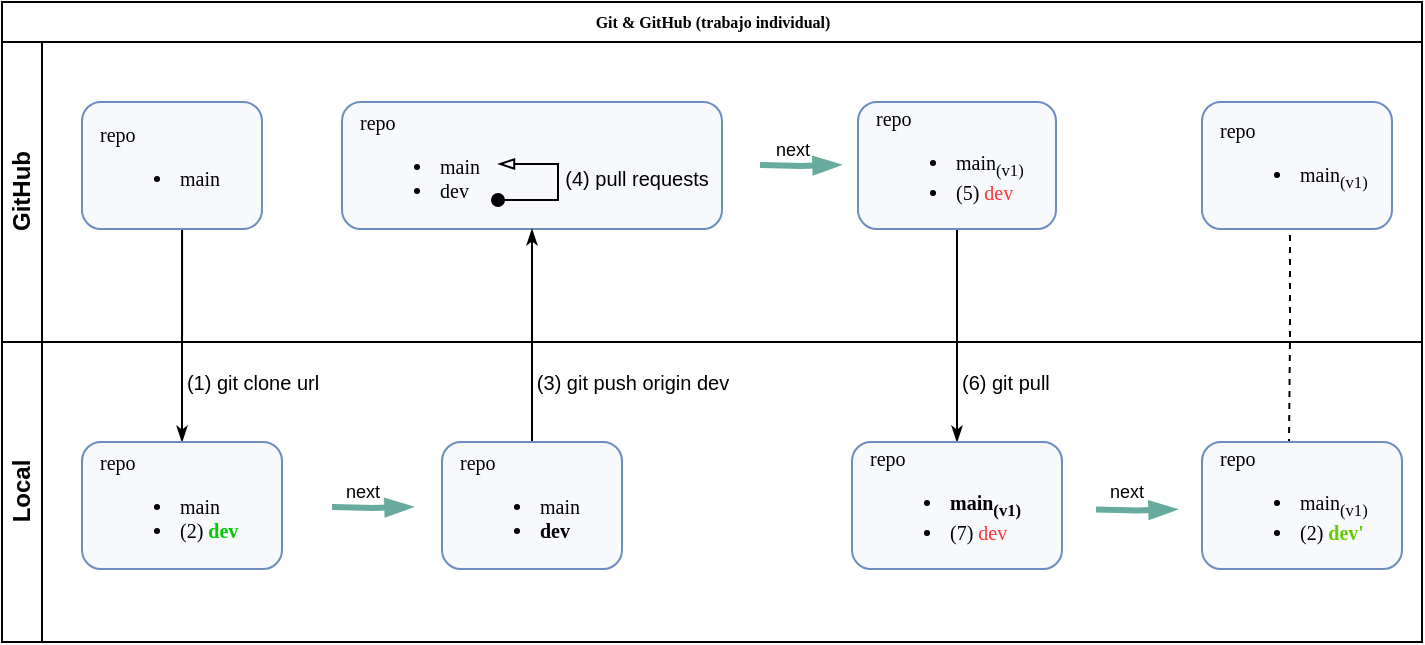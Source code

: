 <mxfile version="15.5.8" type="github">
  <diagram name="Page-1" id="c7488fd3-1785-93aa-aadb-54a6760d102a">
    <mxGraphModel dx="946" dy="591" grid="1" gridSize="10" guides="1" tooltips="1" connect="1" arrows="1" fold="1" page="1" pageScale="1" pageWidth="1100" pageHeight="850" background="none" math="0" shadow="0">
      <root>
        <mxCell id="0" />
        <mxCell id="1" parent="0" />
        <mxCell id="2b4e8129b02d487f-1" value="Git &amp;amp; GitHub (trabajo individual)" style="swimlane;html=1;childLayout=stackLayout;horizontal=1;startSize=20;horizontalStack=0;rounded=0;shadow=0;labelBackgroundColor=none;strokeWidth=1;fontFamily=Verdana;fontSize=8;align=center;" parent="1" vertex="1">
          <mxGeometry x="180" y="70" width="710" height="320" as="geometry" />
        </mxCell>
        <mxCell id="2b4e8129b02d487f-24" style="edgeStyle=orthogonalEdgeStyle;rounded=0;html=1;labelBackgroundColor=none;startArrow=none;startFill=0;startSize=5;endArrow=classicThin;endFill=1;endSize=5;jettySize=auto;orthogonalLoop=1;strokeWidth=1;fontFamily=Verdana;fontSize=8;entryX=0.5;entryY=0;entryDx=0;entryDy=0;exitX=0.556;exitY=0.945;exitDx=0;exitDy=0;exitPerimeter=0;" parent="2b4e8129b02d487f-1" source="2b4e8129b02d487f-6" target="4puBNBnCgwYLjHy2vO-K-1" edge="1">
          <mxGeometry relative="1" as="geometry">
            <mxPoint x="85.0" y="220" as="targetPoint" />
            <mxPoint x="90" y="120" as="sourcePoint" />
          </mxGeometry>
        </mxCell>
        <mxCell id="2b4e8129b02d487f-2" value="GitHub" style="swimlane;html=1;startSize=20;horizontal=0;" parent="2b4e8129b02d487f-1" vertex="1">
          <mxGeometry y="20" width="710" height="150" as="geometry" />
        </mxCell>
        <mxCell id="4puBNBnCgwYLjHy2vO-K-8" value="repo&lt;br&gt;&lt;ul&gt;&lt;li&gt;main&lt;/li&gt;&lt;li&gt;dev&lt;/li&gt;&lt;/ul&gt;" style="rounded=1;whiteSpace=wrap;html=1;shadow=0;labelBackgroundColor=none;strokeWidth=1;fontFamily=Verdana;fontSize=10;align=left;spacingLeft=7;fillColor=#F7F9FC;strokeColor=#6c8ebf;" parent="2b4e8129b02d487f-2" vertex="1">
          <mxGeometry x="170" y="30" width="190" height="63.5" as="geometry" />
        </mxCell>
        <mxCell id="2b4e8129b02d487f-6" value="repo&lt;br style=&quot;font-size: 10px&quot;&gt;&lt;ul style=&quot;font-size: 10px&quot;&gt;&lt;li style=&quot;font-size: 10px&quot;&gt;&lt;span style=&quot;font-size: 10px&quot;&gt;main&lt;/span&gt;&lt;/li&gt;&lt;/ul&gt;" style="rounded=1;whiteSpace=wrap;html=1;shadow=0;labelBackgroundColor=none;strokeWidth=1;fontFamily=Verdana;fontSize=10;align=left;spacingLeft=7;fillColor=#F7F9FC;strokeColor=#6c8ebf;" parent="2b4e8129b02d487f-2" vertex="1">
          <mxGeometry x="40" y="30" width="90" height="63.5" as="geometry" />
        </mxCell>
        <mxCell id="4puBNBnCgwYLjHy2vO-K-12" value="" style="endArrow=blockThin;html=1;rounded=0;fontSize=10;strokeWidth=1;endFill=0;startArrow=oval;startFill=1;" parent="2b4e8129b02d487f-2" edge="1">
          <mxGeometry width="50" height="50" relative="1" as="geometry">
            <mxPoint x="248" y="79" as="sourcePoint" />
            <mxPoint x="248" y="61" as="targetPoint" />
            <Array as="points">
              <mxPoint x="278" y="79" />
              <mxPoint x="278" y="61" />
            </Array>
          </mxGeometry>
        </mxCell>
        <mxCell id="4puBNBnCgwYLjHy2vO-K-13" value="(4) pull requests" style="text;html=1;align=center;verticalAlign=middle;resizable=0;points=[];autosize=1;strokeColor=none;fillColor=none;fontSize=10;" parent="2b4e8129b02d487f-2" vertex="1">
          <mxGeometry x="272" y="58" width="90" height="20" as="geometry" />
        </mxCell>
        <mxCell id="Iaq63VmZjsUIfGBuJp-A-9" style="edgeStyle=orthogonalEdgeStyle;rounded=0;orthogonalLoop=1;jettySize=auto;html=1;fontColor=#66CC00;startArrow=none;startFill=0;endArrow=blockThin;endFill=1;startSize=2;endSize=6;strokeColor=#67AB9F;strokeWidth=3;" parent="2b4e8129b02d487f-2" edge="1">
          <mxGeometry relative="1" as="geometry">
            <mxPoint x="419.0" y="61.46" as="targetPoint" />
            <mxPoint x="379" y="61.46" as="sourcePoint" />
          </mxGeometry>
        </mxCell>
        <mxCell id="T4kMZa4m3CAqi5KVfRAU-2" value="&lt;font style=&quot;font-size: 9px&quot;&gt;next&lt;/font&gt;" style="text;html=1;align=center;verticalAlign=middle;resizable=0;points=[];autosize=1;strokeColor=none;fillColor=none;" vertex="1" parent="2b4e8129b02d487f-2">
          <mxGeometry x="380" y="43" width="30" height="20" as="geometry" />
        </mxCell>
        <mxCell id="2b4e8129b02d487f-4" value="Local" style="swimlane;html=1;startSize=20;horizontal=0;" parent="2b4e8129b02d487f-1" vertex="1">
          <mxGeometry y="170" width="710" height="150" as="geometry" />
        </mxCell>
        <mxCell id="4puBNBnCgwYLjHy2vO-K-1" value="repo&lt;br style=&quot;font-size: 10px&quot;&gt;&lt;ul style=&quot;font-size: 10px&quot;&gt;&lt;li style=&quot;font-size: 10px&quot;&gt;&lt;span style=&quot;font-size: 10px&quot;&gt;main&lt;/span&gt;&lt;/li&gt;&lt;li style=&quot;font-size: 10px&quot;&gt;&lt;span style=&quot;font-size: 10px&quot;&gt;(2) &lt;font color=&quot;#00cc00&quot; style=&quot;font-weight: bold&quot;&gt;dev&lt;/font&gt;&lt;/span&gt;&lt;/li&gt;&lt;/ul&gt;" style="rounded=1;whiteSpace=wrap;html=1;shadow=0;labelBackgroundColor=none;strokeWidth=1;fontFamily=Verdana;fontSize=10;align=left;spacingLeft=7;fillColor=#F7F9FC;strokeColor=#6c8ebf;" parent="2b4e8129b02d487f-4" vertex="1">
          <mxGeometry x="40" y="50" width="100" height="63.5" as="geometry" />
        </mxCell>
        <mxCell id="4puBNBnCgwYLjHy2vO-K-2" value="&lt;font style=&quot;font-size: 10px&quot;&gt;(1) git clone url&lt;/font&gt;" style="text;html=1;align=center;verticalAlign=middle;resizable=0;points=[];autosize=1;strokeColor=none;fillColor=none;" parent="2b4e8129b02d487f-4" vertex="1">
          <mxGeometry x="85" y="10" width="80" height="20" as="geometry" />
        </mxCell>
        <mxCell id="4puBNBnCgwYLjHy2vO-K-10" value="&lt;font style=&quot;font-size: 10px&quot;&gt;(3) git push origin dev&lt;/font&gt;" style="text;html=1;align=center;verticalAlign=middle;resizable=0;points=[];autosize=1;strokeColor=none;fillColor=none;" parent="2b4e8129b02d487f-4" vertex="1">
          <mxGeometry x="260" y="10" width="110" height="20" as="geometry" />
        </mxCell>
        <mxCell id="4puBNBnCgwYLjHy2vO-K-17" value="&lt;font style=&quot;font-size: 10px&quot;&gt;(6) git pull&lt;/font&gt;" style="text;html=1;align=left;verticalAlign=middle;resizable=0;points=[];autosize=1;strokeColor=none;fillColor=none;" parent="2b4e8129b02d487f-4" vertex="1">
          <mxGeometry x="478" y="10" width="60" height="20" as="geometry" />
        </mxCell>
        <mxCell id="Iaq63VmZjsUIfGBuJp-A-8" style="edgeStyle=orthogonalEdgeStyle;rounded=0;orthogonalLoop=1;jettySize=auto;html=1;fontColor=#66CC00;startArrow=none;startFill=0;endArrow=blockThin;endFill=1;startSize=2;endSize=6;strokeColor=#67AB9F;strokeWidth=3;" parent="2b4e8129b02d487f-4" edge="1">
          <mxGeometry relative="1" as="geometry">
            <mxPoint x="205.0" y="82.46" as="targetPoint" />
            <mxPoint x="165" y="82.46" as="sourcePoint" />
          </mxGeometry>
        </mxCell>
        <mxCell id="Iaq63VmZjsUIfGBuJp-A-10" style="edgeStyle=orthogonalEdgeStyle;rounded=0;orthogonalLoop=1;jettySize=auto;html=1;fontColor=#66CC00;startArrow=none;startFill=0;endArrow=blockThin;endFill=1;startSize=2;endSize=6;strokeColor=#67AB9F;strokeWidth=3;" parent="2b4e8129b02d487f-4" edge="1">
          <mxGeometry relative="1" as="geometry">
            <mxPoint x="587.0" y="83.7" as="targetPoint" />
            <mxPoint x="547" y="83.7" as="sourcePoint" />
          </mxGeometry>
        </mxCell>
        <mxCell id="T4kMZa4m3CAqi5KVfRAU-1" value="&lt;font style=&quot;font-size: 9px&quot;&gt;next&lt;/font&gt;" style="text;html=1;align=center;verticalAlign=middle;resizable=0;points=[];autosize=1;strokeColor=none;fillColor=none;" vertex="1" parent="2b4e8129b02d487f-4">
          <mxGeometry x="165" y="64" width="30" height="20" as="geometry" />
        </mxCell>
        <mxCell id="T4kMZa4m3CAqi5KVfRAU-4" value="&lt;font style=&quot;font-size: 9px&quot;&gt;next&lt;/font&gt;" style="text;html=1;align=center;verticalAlign=middle;resizable=0;points=[];autosize=1;strokeColor=none;fillColor=none;" vertex="1" parent="2b4e8129b02d487f-4">
          <mxGeometry x="547" y="64" width="30" height="20" as="geometry" />
        </mxCell>
        <mxCell id="4puBNBnCgwYLjHy2vO-K-7" style="edgeStyle=orthogonalEdgeStyle;rounded=0;html=1;labelBackgroundColor=none;startArrow=classicThin;startFill=1;startSize=5;endArrow=none;endFill=0;endSize=5;jettySize=auto;orthogonalLoop=1;strokeWidth=1;fontFamily=Verdana;fontSize=8;entryX=0.5;entryY=0;entryDx=0;entryDy=0;" parent="1" source="4puBNBnCgwYLjHy2vO-K-8" target="4puBNBnCgwYLjHy2vO-K-9" edge="1">
          <mxGeometry relative="1" as="geometry">
            <mxPoint x="265.0" y="220" as="targetPoint" />
          </mxGeometry>
        </mxCell>
        <mxCell id="4puBNBnCgwYLjHy2vO-K-9" value="repo&lt;br style=&quot;font-size: 10px&quot;&gt;&lt;ul style=&quot;font-size: 10px&quot;&gt;&lt;li style=&quot;font-size: 10px&quot;&gt;&lt;span style=&quot;font-size: 10px&quot;&gt;main&lt;/span&gt;&lt;/li&gt;&lt;li style=&quot;font-size: 10px&quot;&gt;&lt;span style=&quot;font-size: 10px&quot;&gt;&lt;b&gt;dev&lt;/b&gt;&lt;/span&gt;&lt;/li&gt;&lt;/ul&gt;" style="rounded=1;whiteSpace=wrap;html=1;shadow=0;labelBackgroundColor=none;strokeWidth=1;fontFamily=Verdana;fontSize=10;align=left;spacingLeft=7;fillColor=#F7F9FC;strokeColor=#6c8ebf;" parent="1" vertex="1">
          <mxGeometry x="400" y="290" width="90" height="63.5" as="geometry" />
        </mxCell>
        <mxCell id="4puBNBnCgwYLjHy2vO-K-14" style="edgeStyle=orthogonalEdgeStyle;rounded=0;html=1;labelBackgroundColor=none;startArrow=none;startFill=0;startSize=5;endArrow=classicThin;endFill=1;endSize=5;jettySize=auto;orthogonalLoop=1;strokeWidth=1;fontFamily=Verdana;fontSize=8;entryX=0.5;entryY=0;entryDx=0;entryDy=0;" parent="1" source="4puBNBnCgwYLjHy2vO-K-16" target="4puBNBnCgwYLjHy2vO-K-15" edge="1">
          <mxGeometry relative="1" as="geometry">
            <mxPoint x="466.0" y="220" as="targetPoint" />
          </mxGeometry>
        </mxCell>
        <mxCell id="4puBNBnCgwYLjHy2vO-K-15" value="repo&lt;br style=&quot;font-size: 10px&quot;&gt;&lt;ul style=&quot;font-size: 10px&quot;&gt;&lt;li style=&quot;font-size: 10px&quot;&gt;&lt;span style=&quot;font-size: 10px&quot;&gt;&lt;b&gt;main&lt;sub&gt;(v1)&lt;/sub&gt;&lt;/b&gt;&lt;/span&gt;&lt;/li&gt;&lt;li&gt;(7)&lt;font color=&quot;#ff3333&quot;&gt;&amp;nbsp;dev&lt;/font&gt;&lt;/li&gt;&lt;/ul&gt;" style="rounded=1;whiteSpace=wrap;html=1;shadow=0;labelBackgroundColor=none;strokeWidth=1;fontFamily=Verdana;fontSize=10;align=left;spacingLeft=7;fillColor=#F7F9FC;strokeColor=#6c8ebf;" parent="1" vertex="1">
          <mxGeometry x="605" y="290" width="105" height="63.5" as="geometry" />
        </mxCell>
        <mxCell id="4puBNBnCgwYLjHy2vO-K-16" value="repo&lt;br&gt;&lt;ul&gt;&lt;li&gt;main&lt;sub&gt;(v1)&lt;/sub&gt;&lt;/li&gt;&lt;li&gt;(5)&lt;font color=&quot;#ff3333&quot;&gt; dev&lt;/font&gt;&lt;/li&gt;&lt;/ul&gt;" style="rounded=1;whiteSpace=wrap;html=1;shadow=0;labelBackgroundColor=none;strokeWidth=1;fontFamily=Verdana;fontSize=10;align=left;spacingLeft=7;fillColor=#F7F9FC;strokeColor=#6c8ebf;" parent="1" vertex="1">
          <mxGeometry x="608" y="120" width="99" height="63.5" as="geometry" />
        </mxCell>
        <mxCell id="Iaq63VmZjsUIfGBuJp-A-4" style="edgeStyle=orthogonalEdgeStyle;rounded=0;html=1;labelBackgroundColor=none;startArrow=none;startFill=0;startSize=5;endArrow=none;endFill=0;endSize=5;jettySize=auto;orthogonalLoop=1;strokeWidth=1;fontFamily=Verdana;fontSize=8;entryX=0.5;entryY=0;entryDx=0;entryDy=0;dashed=1;" parent="1" edge="1">
          <mxGeometry relative="1" as="geometry">
            <mxPoint x="823.5" y="290" as="targetPoint" />
            <mxPoint x="821" y="183.5" as="sourcePoint" />
            <Array as="points">
              <mxPoint x="824" y="184" />
              <mxPoint x="824" y="237" />
            </Array>
          </mxGeometry>
        </mxCell>
        <mxCell id="Iaq63VmZjsUIfGBuJp-A-5" value="repo&lt;br style=&quot;font-size: 10px&quot;&gt;&lt;ul style=&quot;font-size: 10px&quot;&gt;&lt;li style=&quot;font-size: 10px&quot;&gt;&lt;span style=&quot;font-size: 10px&quot;&gt;main&lt;sub&gt;(v1)&lt;/sub&gt;&lt;/span&gt;&lt;/li&gt;&lt;li&gt;(2)&lt;font color=&quot;#ff3333&quot;&gt;&amp;nbsp;&lt;/font&gt;&lt;b&gt;&lt;font color=&quot;#66cc00&quot;&gt;dev&#39;&lt;/font&gt;&lt;/b&gt;&lt;/li&gt;&lt;/ul&gt;" style="rounded=1;whiteSpace=wrap;html=1;shadow=0;labelBackgroundColor=none;strokeWidth=1;fontFamily=Verdana;fontSize=10;align=left;spacingLeft=7;fillColor=#F7F9FC;strokeColor=#6c8ebf;" parent="1" vertex="1">
          <mxGeometry x="780" y="290" width="100" height="63.5" as="geometry" />
        </mxCell>
        <mxCell id="Iaq63VmZjsUIfGBuJp-A-6" value="repo&lt;br&gt;&lt;ul&gt;&lt;li&gt;main&lt;sub&gt;(v1)&lt;/sub&gt;&lt;/li&gt;&lt;/ul&gt;" style="rounded=1;whiteSpace=wrap;html=1;shadow=0;labelBackgroundColor=none;strokeWidth=1;fontFamily=Verdana;fontSize=10;align=left;spacingLeft=7;fillColor=#F7F9FC;strokeColor=#6c8ebf;" parent="1" vertex="1">
          <mxGeometry x="780" y="120" width="95" height="63.5" as="geometry" />
        </mxCell>
      </root>
    </mxGraphModel>
  </diagram>
</mxfile>
